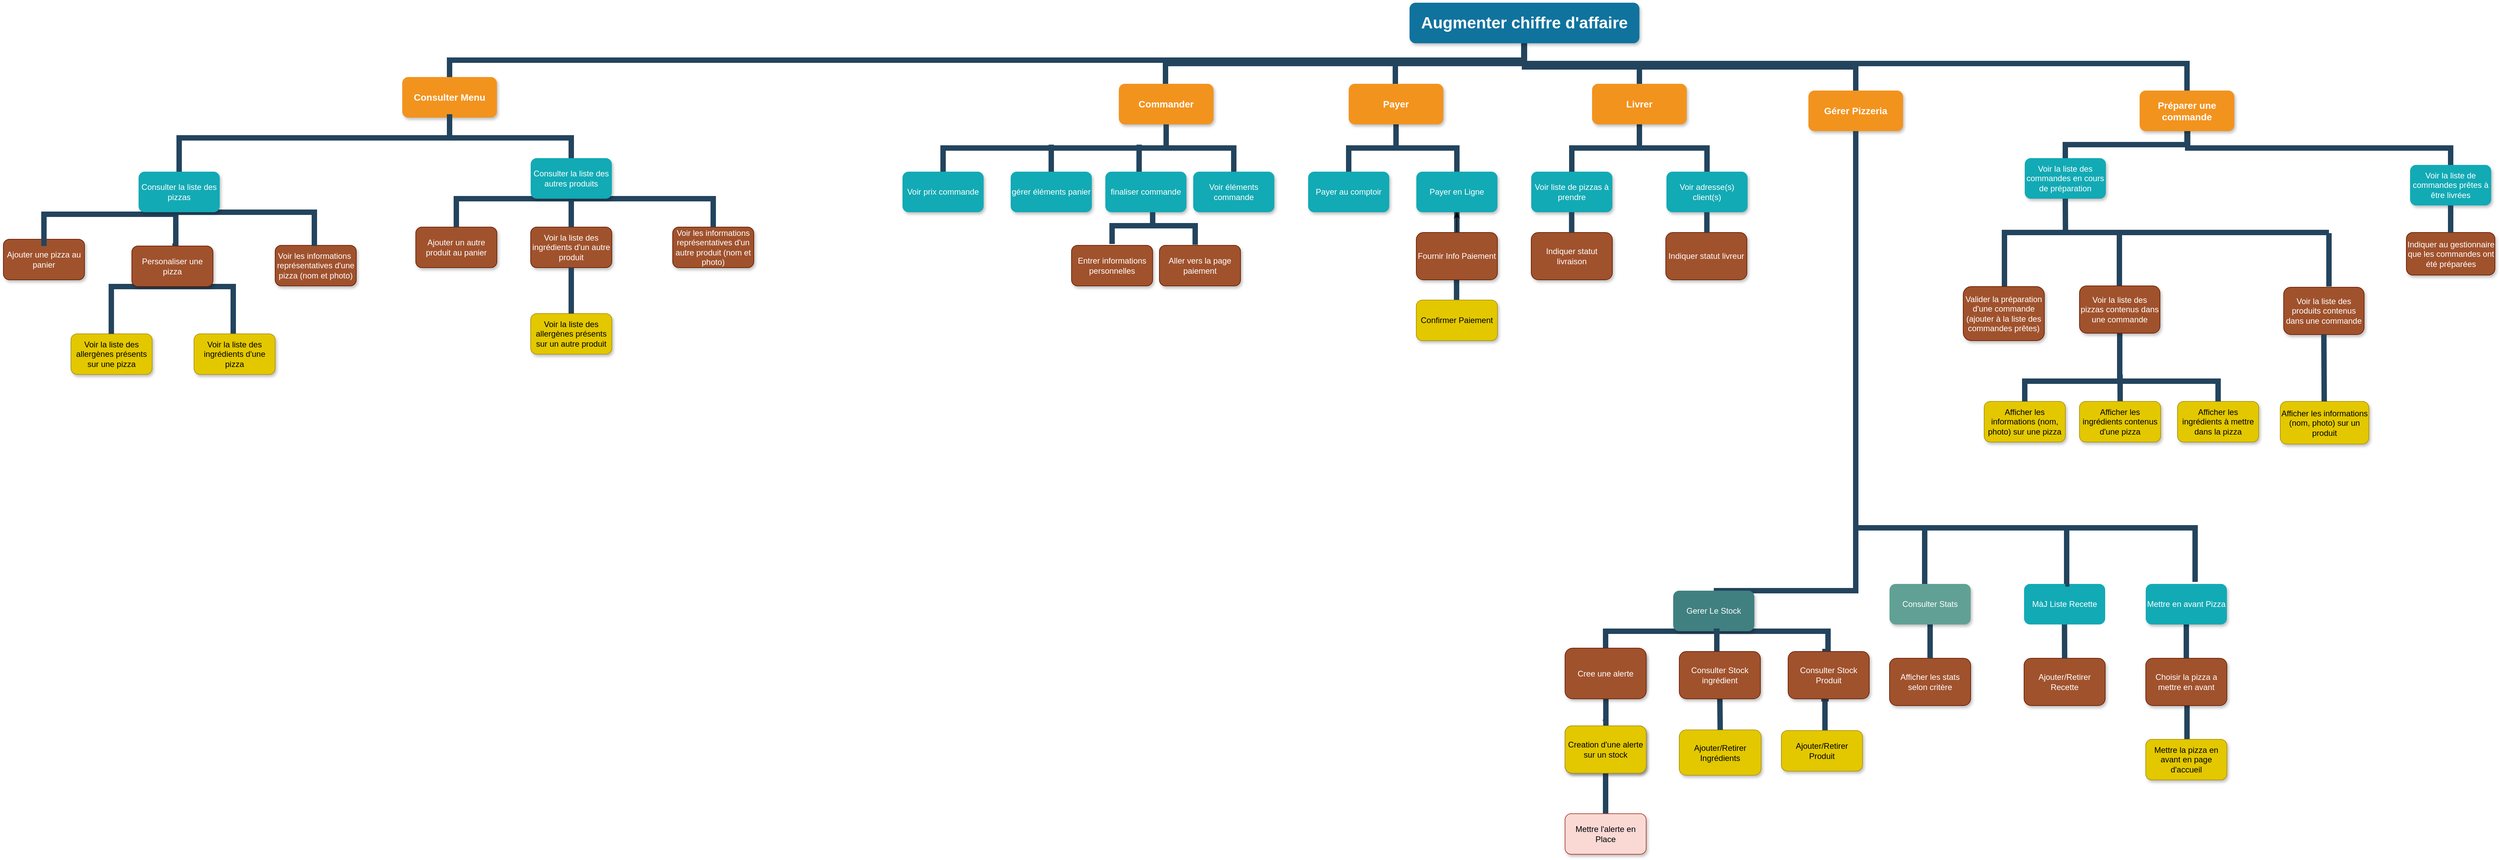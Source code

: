 <mxfile version="22.1.5" type="embed">
  <diagram name="Page-1" id="64c3da0e-402f-94eb-ee01-a36477274f13">
    <mxGraphModel grid="1" page="1" gridSize="10" guides="1" tooltips="1" connect="1" arrows="1" fold="1" pageScale="1" pageWidth="1169" pageHeight="827" background="#ffffff" math="0" shadow="0">
      <root>
        <mxCell id="0" />
        <mxCell id="1" parent="0" />
        <mxCell id="hF1sT5TiYHARfhPCqGAg-235" value="" style="edgeStyle=elbowEdgeStyle;elbow=horizontal;rounded=0;fontColor=#000000;endArrow=none;endFill=0;strokeWidth=8;strokeColor=#23445D;entryX=0.5;entryY=0;entryDx=0;entryDy=0;exitX=0.5;exitY=1;exitDx=0;exitDy=0;" edge="1" parent="1" source="181" target="V6gHmXdaTy05OcrKAaI_-267">
          <mxGeometry width="100" height="100" relative="1" as="geometry">
            <mxPoint x="1290.3" y="920.0" as="sourcePoint" />
            <mxPoint x="1289.5" y="971.4" as="targetPoint" />
            <Array as="points">
              <mxPoint x="1290" y="1000" />
              <mxPoint x="1290" y="970" />
            </Array>
          </mxGeometry>
        </mxCell>
        <mxCell id="6m1JxplxPn1tWtNCRHSB-244" value="" style="edgeStyle=elbowEdgeStyle;elbow=horizontal;rounded=0;fontColor=#000000;endArrow=none;endFill=0;strokeWidth=8;strokeColor=#23445D;entryX=0.5;entryY=0;entryDx=0;entryDy=0;" edge="1" parent="1">
          <mxGeometry width="100" height="100" relative="1" as="geometry">
            <mxPoint x="2051.2" y="650" as="sourcePoint" />
            <mxPoint x="2050.7" y="600" as="targetPoint" />
            <Array as="points" />
          </mxGeometry>
        </mxCell>
        <mxCell id="V6gHmXdaTy05OcrKAaI_-362" value="" style="edgeStyle=elbowEdgeStyle;elbow=horizontal;rounded=0;fontColor=#000000;endArrow=none;endFill=0;strokeWidth=8;strokeColor=#23445D;exitX=0.5;exitY=0;exitDx=0;exitDy=0;" edge="1" parent="1">
          <mxGeometry width="100" height="100" relative="1" as="geometry">
            <mxPoint x="599.92" y="300" as="sourcePoint" />
            <mxPoint x="599.92" y="260" as="targetPoint" />
            <Array as="points" />
          </mxGeometry>
        </mxCell>
        <mxCell id="V6gHmXdaTy05OcrKAaI_-360" value="" style="edgeStyle=elbowEdgeStyle;elbow=horizontal;rounded=0;fontColor=#000000;endArrow=none;endFill=0;strokeWidth=8;strokeColor=#23445D;exitX=0.5;exitY=0;exitDx=0;exitDy=0;" edge="1" parent="1" source="u-C1nV4K4zA9UqfMprvB-234">
          <mxGeometry width="100" height="100" relative="1" as="geometry">
            <mxPoint x="469.57" y="390" as="sourcePoint" />
            <mxPoint x="470" y="260" as="targetPoint" />
            <Array as="points" />
          </mxGeometry>
        </mxCell>
        <mxCell id="211" value="" style="edgeStyle=elbowEdgeStyle;elbow=horizontal;rounded=0;fontColor=#000000;endArrow=none;endFill=0;strokeWidth=8;strokeColor=#23445D;exitX=0.5;exitY=1;exitDx=0;exitDy=0;" edge="1" parent="1">
          <mxGeometry width="100" height="100" relative="1" as="geometry">
            <mxPoint x="1960" y="390.0" as="sourcePoint" />
            <mxPoint x="1880" y="480" as="targetPoint" />
            <Array as="points">
              <mxPoint x="1880" y="500" />
              <mxPoint x="1960" y="440.0" />
            </Array>
          </mxGeometry>
        </mxCell>
        <mxCell id="V6gHmXdaTy05OcrKAaI_-352" value="" style="edgeStyle=elbowEdgeStyle;elbow=horizontal;rounded=0;fontColor=#000000;endArrow=none;endFill=0;strokeWidth=8;strokeColor=#23445D;fontStyle=1" edge="1" parent="1">
          <mxGeometry width="100" height="100" relative="1" as="geometry">
            <mxPoint x="1069.57" y="460" as="sourcePoint" />
            <mxPoint x="1069.57" y="490" as="targetPoint" />
            <Array as="points">
              <mxPoint x="1069.57" y="470" />
            </Array>
          </mxGeometry>
        </mxCell>
        <mxCell id="212" value="" style="edgeStyle=elbowEdgeStyle;elbow=horizontal;rounded=0;fontColor=#000000;endArrow=none;endFill=0;strokeWidth=8;strokeColor=#23445D;entryX=0.5;entryY=0;entryDx=0;entryDy=0;" edge="1" parent="1" target="202">
          <mxGeometry width="100" height="100" relative="1" as="geometry">
            <mxPoint x="1960" y="390" as="sourcePoint" />
            <mxPoint x="2020" y="470" as="targetPoint" />
            <Array as="points">
              <mxPoint x="2050" y="430" />
            </Array>
          </mxGeometry>
        </mxCell>
        <mxCell id="V6gHmXdaTy05OcrKAaI_-339" value="" style="edgeStyle=elbowEdgeStyle;elbow=horizontal;rounded=0;fontColor=#000000;endArrow=none;endFill=0;strokeWidth=8;strokeColor=#23445D;exitX=0.5;exitY=1;exitDx=0;exitDy=0;entryX=0.5;entryY=0;entryDx=0;entryDy=0;" edge="1" parent="1" source="178" target="V6gHmXdaTy05OcrKAaI_-336">
          <mxGeometry width="100" height="100" relative="1" as="geometry">
            <mxPoint x="2150.07" y="1000" as="sourcePoint" />
            <mxPoint x="2150.07" y="1050" as="targetPoint" />
            <Array as="points" />
          </mxGeometry>
        </mxCell>
        <mxCell id="221" value="" style="edgeStyle=elbowEdgeStyle;elbow=vertical;rounded=0;fontColor=#000000;endArrow=none;endFill=0;strokeWidth=8;strokeColor=#23445D;" edge="1" parent="1" source="6" target="133">
          <mxGeometry width="100" height="100" relative="1" as="geometry">
            <mxPoint x="780" y="270" as="sourcePoint" />
            <mxPoint x="880" y="170" as="targetPoint" />
          </mxGeometry>
        </mxCell>
        <mxCell id="222" value="" style="edgeStyle=elbowEdgeStyle;elbow=vertical;rounded=0;fontColor=#000000;endArrow=none;endFill=0;strokeWidth=8;strokeColor=#23445D;" edge="1" parent="1" source="6" target="134">
          <mxGeometry width="100" height="100" relative="1" as="geometry">
            <mxPoint x="1030" y="280" as="sourcePoint" />
            <mxPoint x="1130" y="180" as="targetPoint" />
          </mxGeometry>
        </mxCell>
        <mxCell id="223" value="" style="edgeStyle=elbowEdgeStyle;elbow=vertical;rounded=0;fontColor=#000000;endArrow=none;endFill=0;strokeWidth=8;strokeColor=#23445D;" edge="1" parent="1" source="7" target="155">
          <mxGeometry width="100" height="100" relative="1" as="geometry">
            <mxPoint x="1340" y="300" as="sourcePoint" />
            <mxPoint x="1240" y="190" as="targetPoint" />
          </mxGeometry>
        </mxCell>
        <mxCell id="224" value="" style="edgeStyle=elbowEdgeStyle;elbow=vertical;rounded=0;fontColor=#000000;endArrow=none;endFill=0;strokeWidth=8;strokeColor=#23445D;" edge="1" parent="1" source="7" target="156">
          <mxGeometry width="100" height="100" relative="1" as="geometry">
            <mxPoint x="1430" y="290" as="sourcePoint" />
            <mxPoint x="1530" y="190" as="targetPoint" />
          </mxGeometry>
        </mxCell>
        <mxCell id="227" value="" style="edgeStyle=elbowEdgeStyle;elbow=vertical;rounded=0;fontColor=#000000;endArrow=none;endFill=0;strokeWidth=8;strokeColor=#23445D;" edge="1" parent="1" source="5" target="199">
          <mxGeometry width="100" height="100" relative="1" as="geometry">
            <mxPoint x="1970" y="300" as="sourcePoint" />
            <mxPoint x="2070" y="200" as="targetPoint" />
          </mxGeometry>
        </mxCell>
        <mxCell id="228" value="" style="edgeStyle=elbowEdgeStyle;elbow=vertical;rounded=0;fontColor=#000000;endArrow=none;endFill=0;strokeWidth=8;strokeColor=#23445D;entryX=0.5;entryY=0;entryDx=0;entryDy=0;" edge="1" parent="1" target="200">
          <mxGeometry width="100" height="100" relative="1" as="geometry">
            <mxPoint x="2151" y="240" as="sourcePoint" />
            <mxPoint x="2661.6" y="278" as="targetPoint" />
          </mxGeometry>
        </mxCell>
        <mxCell id="229" value="" style="edgeStyle=elbowEdgeStyle;elbow=vertical;rounded=0;fontColor=#000000;endArrow=none;endFill=0;strokeWidth=8;strokeColor=#23445D;" edge="1" parent="1" source="2" target="3">
          <mxGeometry width="100" height="100" relative="1" as="geometry">
            <mxPoint x="540" y="140" as="sourcePoint" />
            <mxPoint x="640" y="40" as="targetPoint" />
          </mxGeometry>
        </mxCell>
        <mxCell id="230" value="" style="edgeStyle=elbowEdgeStyle;elbow=vertical;rounded=0;fontColor=#000000;endArrow=none;endFill=0;strokeWidth=8;strokeColor=#23445D;" edge="1" parent="1">
          <mxGeometry width="100" height="100" relative="1" as="geometry">
            <mxPoint x="1169" y="120" as="sourcePoint" />
            <mxPoint x="639" y="180.0" as="targetPoint" />
            <Array as="points">
              <mxPoint x="639" y="140" />
            </Array>
          </mxGeometry>
        </mxCell>
        <mxCell id="231" value="" style="edgeStyle=elbowEdgeStyle;elbow=vertical;rounded=0;fontColor=#000000;endArrow=none;endFill=0;strokeWidth=8;strokeColor=#23445D;" edge="1" parent="1">
          <mxGeometry width="100" height="100" relative="1" as="geometry">
            <mxPoint x="1169" y="110" as="sourcePoint" />
            <mxPoint x="979" y="170.0" as="targetPoint" />
          </mxGeometry>
        </mxCell>
        <mxCell id="232" value="" style="edgeStyle=elbowEdgeStyle;elbow=vertical;rounded=0;fontColor=#000000;endArrow=none;endFill=0;strokeWidth=8;strokeColor=#23445D;" edge="1" parent="1" source="2" target="7">
          <mxGeometry width="100" height="100" relative="1" as="geometry">
            <mxPoint x="570" y="170" as="sourcePoint" />
            <mxPoint x="670" y="70" as="targetPoint" />
          </mxGeometry>
        </mxCell>
        <mxCell id="233" value="" style="edgeStyle=elbowEdgeStyle;elbow=vertical;rounded=0;fontColor=#000000;endArrow=none;endFill=0;strokeWidth=8;strokeColor=#23445D;entryX=0.5;entryY=0;entryDx=0;entryDy=0;" edge="1" parent="1" source="2" target="8">
          <mxGeometry width="100" height="100" relative="1" as="geometry">
            <mxPoint x="580" y="180" as="sourcePoint" />
            <mxPoint x="1710" y="170" as="targetPoint" />
          </mxGeometry>
        </mxCell>
        <mxCell id="234" value="" style="edgeStyle=elbowEdgeStyle;elbow=vertical;rounded=0;fontColor=#000000;endArrow=none;endFill=0;strokeWidth=8;strokeColor=#23445D;entryX=0.5;entryY=0;entryDx=0;entryDy=0;" edge="1" parent="1" target="5">
          <mxGeometry width="100" height="100" relative="1" as="geometry">
            <mxPoint x="1169" y="100" as="sourcePoint" />
            <mxPoint x="2149" y="170.0" as="targetPoint" />
          </mxGeometry>
        </mxCell>
        <mxCell id="4" value="Commander" style="whiteSpace=wrap;rounded=1;fillColor=#F2931E;strokeColor=none;shadow=1;fontColor=#FFFFFF;fontStyle=1;fontSize=14" vertex="1" parent="1">
          <mxGeometry x="570" y="170.0" width="140" height="60" as="geometry" />
        </mxCell>
        <mxCell id="5" value="Préparer une commande" style="whiteSpace=wrap;rounded=1;fillColor=#F2931E;strokeColor=none;shadow=1;fontColor=#FFFFFF;fontStyle=1;fontSize=14" vertex="1" parent="1">
          <mxGeometry x="2080" y="180.0" width="140" height="60" as="geometry" />
        </mxCell>
        <mxCell id="6" value="Payer" style="whiteSpace=wrap;rounded=1;fillColor=#F2931E;strokeColor=none;shadow=1;fontColor=#FFFFFF;fontStyle=1;fontSize=14" vertex="1" parent="1">
          <mxGeometry x="910" y="170.0" width="140" height="60" as="geometry" />
        </mxCell>
        <mxCell id="117" value="" style="edgeStyle=elbowEdgeStyle;elbow=vertical;rounded=0;fontColor=#000000;endArrow=none;endFill=0;strokeWidth=8;strokeColor=#23445D;" edge="1" parent="1" source="4" target="44">
          <mxGeometry width="100" height="100" relative="1" as="geometry">
            <mxPoint x="240" y="240.0" as="sourcePoint" />
            <mxPoint x="340" y="310" as="targetPoint" />
          </mxGeometry>
        </mxCell>
        <mxCell id="23" value="Ajouter une pizza au panier" style="whiteSpace=wrap;rounded=1;fillColor=#a0522d;strokeColor=#6D1F00;shadow=1;fontStyle=0;labelBackgroundColor=none;labelBorderColor=none;fontColor=#ffffff;" vertex="1" parent="1">
          <mxGeometry x="-1080" y="400.0" width="120" height="60" as="geometry" />
        </mxCell>
        <mxCell id="26" value="Voir les informations  représentatives d&#39;une pizza (nom et photo)" style="whiteSpace=wrap;rounded=1;fillColor=#a0522d;strokeColor=#6D1F00;shadow=1;fontColor=#ffffff;fontStyle=0" vertex="1" parent="1">
          <mxGeometry x="-678.0" y="409.0" width="120" height="60" as="geometry" />
        </mxCell>
        <mxCell id="38" value="Ajouter un autre produit au panier" style="whiteSpace=wrap;rounded=1;fillColor=#a0522d;strokeColor=#6D1F00;shadow=1;fontColor=#ffffff;fontStyle=0" vertex="1" parent="1">
          <mxGeometry x="-470.0" y="382.0" width="120" height="60" as="geometry" />
        </mxCell>
        <mxCell id="6m1JxplxPn1tWtNCRHSB-253" value="Afficher les informations (nom, photo) sur un produit" style="whiteSpace=wrap;rounded=1;fillColor=#e3c800;strokeColor=#B09500;shadow=1;fontColor=#000000;fontStyle=0" vertex="1" parent="1">
          <mxGeometry x="2288" y="640" width="131" height="63" as="geometry" />
        </mxCell>
        <mxCell id="V6gHmXdaTy05OcrKAaI_-340" value="" style="edgeStyle=elbowEdgeStyle;elbow=horizontal;rounded=0;fontColor=#000000;endArrow=none;endFill=0;strokeWidth=8;strokeColor=#23445D;exitX=0.5;exitY=1;exitDx=0;exitDy=0;" edge="1" parent="1" target="V6gHmXdaTy05OcrKAaI_-347">
          <mxGeometry width="100" height="100" relative="1" as="geometry">
            <mxPoint x="2150" y="1090" as="sourcePoint" />
            <mxPoint x="2150" y="1140" as="targetPoint" />
            <Array as="points" />
          </mxGeometry>
        </mxCell>
        <mxCell id="150" value="" style="edgeStyle=elbowEdgeStyle;elbow=horizontal;rounded=0;fontColor=#000000;endArrow=none;endFill=0;strokeWidth=8;strokeColor=#23445D;" edge="1" parent="1" source="134">
          <mxGeometry width="100" height="100" relative="1" as="geometry">
            <mxPoint x="980" y="330.0" as="sourcePoint" />
            <mxPoint x="1070" y="390" as="targetPoint" />
            <Array as="points">
              <mxPoint x="1070" y="370" />
            </Array>
          </mxGeometry>
        </mxCell>
        <mxCell id="134" value="Payer en Ligne" style="whiteSpace=wrap;rounded=1;fillColor=#12AAB5;strokeColor=none;shadow=1;fontColor=#FFFFFF;" vertex="1" parent="1">
          <mxGeometry x="1010.0" y="300.0" width="120" height="60" as="geometry" />
        </mxCell>
        <mxCell id="155" value="Voir liste de pizzas à prendre" style="whiteSpace=wrap;rounded=1;fillColor=#12AAB5;strokeColor=none;shadow=1;fontColor=#FFFFFF;" vertex="1" parent="1">
          <mxGeometry x="1180.0" y="300.0" width="120" height="60" as="geometry" />
        </mxCell>
        <mxCell id="V6gHmXdaTy05OcrKAaI_-268" value="Creation  d&#39;une alerte" style="whiteSpace=wrap;rounded=1;fillColor=#a0522d;strokeColor=#6D1F00;shadow=1;fontStyle=0;fontColor=#ffffff;" vertex="1" parent="1">
          <mxGeometry x="1230" y="1120" width="120" height="70" as="geometry" />
        </mxCell>
        <mxCell id="156" value="Voir adresse(s) client(s)" style="whiteSpace=wrap;rounded=1;fillColor=#12AAB5;strokeColor=none;shadow=1;fontColor=#FFFFFF;" vertex="1" parent="1">
          <mxGeometry x="1380.0" y="300.0" width="120" height="60" as="geometry" />
        </mxCell>
        <mxCell id="44" value="Voir éléments commande" style="whiteSpace=wrap;rounded=1;fillColor=#12AAB5;strokeColor=none;shadow=1;fontColor=#FFFFFF;" vertex="1" parent="1">
          <mxGeometry x="680.0" y="300.0" width="120" height="60" as="geometry" />
        </mxCell>
        <mxCell id="43" value="Voir prix commande" style="whiteSpace=wrap;rounded=1;fillColor=#12AAB5;strokeColor=none;shadow=1;fontColor=#FFFFFF;" vertex="1" parent="1">
          <mxGeometry x="250.0" y="300.0" width="120" height="60" as="geometry" />
        </mxCell>
        <mxCell id="V6gHmXdaTy05OcrKAaI_-275" value="Afficher les stats selon critère" style="whiteSpace=wrap;rounded=1;fillColor=#a0522d;strokeColor=#6D1F00;shadow=1;fontStyle=0;fontColor=#ffffff;" vertex="1" parent="1">
          <mxGeometry x="1710" y="1020" width="120" height="70" as="geometry" />
        </mxCell>
        <mxCell id="3" value="Consulter Menu" style="whiteSpace=wrap;rounded=1;fillColor=#F2931E;strokeColor=none;shadow=1;fontColor=#FFFFFF;fontStyle=1;fontSize=14" vertex="1" parent="1">
          <mxGeometry x="-490" y="160.0" width="140" height="60" as="geometry" />
        </mxCell>
        <mxCell id="V6gHmXdaTy05OcrKAaI_-353" value="" style="edgeStyle=elbowEdgeStyle;elbow=horizontal;rounded=0;fontColor=#000000;endArrow=none;endFill=0;strokeWidth=8;strokeColor=#23445D;" edge="1" parent="1">
          <mxGeometry width="100" height="100" relative="1" as="geometry">
            <mxPoint x="599.62" y="260" as="sourcePoint" />
            <mxPoint x="600" y="260" as="targetPoint" />
            <Array as="points" />
          </mxGeometry>
        </mxCell>
        <mxCell id="40" value="Voir les informations représentatives d&#39;un autre produit (nom et photo)" style="whiteSpace=wrap;rounded=1;fillColor=#a0522d;strokeColor=#6D1F00;shadow=1;fontColor=#ffffff;fontStyle=0" vertex="1" parent="1">
          <mxGeometry x="-90.0" y="382.0" width="120" height="60" as="geometry" />
        </mxCell>
        <mxCell id="V6gHmXdaTy05OcrKAaI_-336" value="Choisir la pizza a mettre en avant" style="whiteSpace=wrap;rounded=1;fillColor=#a0522d;strokeColor=#6D1F00;shadow=1;fontStyle=0;fontColor=#ffffff;" vertex="1" parent="1">
          <mxGeometry x="2089" y="1020" width="120" height="70" as="geometry" />
        </mxCell>
        <mxCell id="103" value="" style="edgeStyle=elbowEdgeStyle;elbow=vertical;rounded=0;fontColor=#000000;endArrow=none;endFill=0;strokeWidth=8;strokeColor=#23445D;" edge="1" parent="1" source="3" target="10">
          <mxGeometry width="100" height="100" relative="1" as="geometry">
            <mxPoint x="-240" y="280" as="sourcePoint" />
            <mxPoint x="-140" y="180" as="targetPoint" />
            <Array as="points">
              <mxPoint x="-420" y="250" />
            </Array>
          </mxGeometry>
        </mxCell>
        <mxCell id="133" value="Payer au comptoir" style="whiteSpace=wrap;rounded=1;fillColor=#12AAB5;strokeColor=none;shadow=1;fontColor=#FFFFFF;" vertex="1" parent="1">
          <mxGeometry x="850.0" y="300.0" width="120" height="60" as="geometry" />
        </mxCell>
        <mxCell id="V6gHmXdaTy05OcrKAaI_-272" value="" style="edgeStyle=elbowEdgeStyle;elbow=horizontal;rounded=0;fontColor=#000000;endArrow=none;endFill=0;strokeWidth=8;strokeColor=#23445D;entryX=0.5;entryY=0;entryDx=0;entryDy=0;exitX=0.5;exitY=1;exitDx=0;exitDy=0;" edge="1" parent="1" source="V6gHmXdaTy05OcrKAaI_-268" target="V6gHmXdaTy05OcrKAaI_-269">
          <mxGeometry width="100" height="100" relative="1" as="geometry">
            <mxPoint x="1210" y="1200" as="sourcePoint" />
            <mxPoint x="1220" y="1250" as="targetPoint" />
            <Array as="points" />
          </mxGeometry>
        </mxCell>
        <mxCell id="u-C1nV4K4zA9UqfMprvB-236" value="Aller vers la page paiement" style="whiteSpace=wrap;rounded=1;fillColor=#a0522d;strokeColor=#6D1F00;shadow=1;fontColor=#ffffff;fontStyle=0" vertex="1" parent="1">
          <mxGeometry x="630.0" y="409.0" width="120" height="60" as="geometry" />
        </mxCell>
        <mxCell id="178" value="Mettre en avant Pizza" style="whiteSpace=wrap;rounded=1;fillColor=#12AAB5;strokeColor=none;shadow=1;fontColor=#FFFFFF;" vertex="1" parent="1">
          <mxGeometry x="2089" y="910.0" width="120" height="60" as="geometry" />
        </mxCell>
        <mxCell id="V6gHmXdaTy05OcrKAaI_-350" value="Confirmer Paiement" style="whiteSpace=wrap;rounded=1;fillColor=#e3c800;strokeColor=#B09500;shadow=1;fontColor=#000000;fontStyle=0" vertex="1" parent="1">
          <mxGeometry x="1010.0" y="490.0" width="120" height="60" as="geometry" />
        </mxCell>
        <mxCell id="ShuSaSzqqZQVsuANjubq-240" value="finaliser commande" style="whiteSpace=wrap;rounded=1;fillColor=#12AAB5;strokeColor=none;shadow=1;fontColor=#FFFFFF;" vertex="1" parent="1">
          <mxGeometry x="550.0" y="300.0" width="120" height="60" as="geometry" />
        </mxCell>
        <mxCell id="ShuSaSzqqZQVsuANjubq-244" value="" style="edgeStyle=elbowEdgeStyle;elbow=vertical;rounded=0;fontColor=#000000;endArrow=none;endFill=0;strokeWidth=8;strokeColor=#23445D;entryX=0.441;entryY=-0.014;entryDx=0;entryDy=0;entryPerimeter=0;" edge="1" parent="1" target="u-C1nV4K4zA9UqfMprvB-236">
          <mxGeometry width="100" height="100" relative="1" as="geometry">
            <mxPoint x="620" y="360" as="sourcePoint" />
            <mxPoint x="735.88" y="410.18" as="targetPoint" />
            <Array as="points">
              <mxPoint x="650" y="380" />
            </Array>
          </mxGeometry>
        </mxCell>
        <mxCell id="116" value="" style="edgeStyle=elbowEdgeStyle;elbow=vertical;rounded=0;fontColor=#000000;endArrow=none;endFill=0;strokeWidth=8;strokeColor=#23445D;" edge="1" parent="1" source="4" target="43">
          <mxGeometry width="100" height="100" relative="1" as="geometry">
            <mxPoint x="240" y="240.0" as="sourcePoint" />
            <mxPoint x="140" y="310" as="targetPoint" />
          </mxGeometry>
        </mxCell>
        <mxCell id="27" value="Voir la liste des allergènes présents sur une pizza" style="whiteSpace=wrap;rounded=1;fillColor=#e3c800;strokeColor=#B09500;shadow=1;fontColor=#000000;fontStyle=0" vertex="1" parent="1">
          <mxGeometry x="-980.0" y="540.0" width="120" height="60" as="geometry" />
        </mxCell>
        <mxCell id="V6gHmXdaTy05OcrKAaI_-335" value="Ajouter/Retirer Recette" style="whiteSpace=wrap;rounded=1;fillColor=#a0522d;strokeColor=#6D1F00;shadow=1;fontStyle=0;fontColor=#ffffff;" vertex="1" parent="1">
          <mxGeometry x="1909" y="1020" width="120" height="70" as="geometry" />
        </mxCell>
        <mxCell id="ShuSaSzqqZQVsuANjubq-234" value="" style="edgeStyle=orthogonalEdgeStyle;rounded=0;orthogonalLoop=1;jettySize=auto;html=1;" edge="1" parent="1" source="V6gHmXdaTy05OcrKAaI_-348" target="134">
          <mxGeometry relative="1" as="geometry" />
        </mxCell>
        <mxCell id="200" value="Voir la liste de commandes prêtes à être livrées" style="whiteSpace=wrap;rounded=1;fillColor=#12AAB5;strokeColor=none;shadow=1;fontColor=#FFFFFF;" vertex="1" parent="1">
          <mxGeometry x="2480" y="290" width="120" height="60" as="geometry" />
        </mxCell>
        <mxCell id="u-C1nV4K4zA9UqfMprvB-235" value="Entrer informations personnelles" style="whiteSpace=wrap;rounded=1;fillColor=#a0522d;strokeColor=#6D1F00;shadow=1;fontColor=#ffffff;fontStyle=0" vertex="1" parent="1">
          <mxGeometry x="500.0" y="409.0" width="120" height="60" as="geometry" />
        </mxCell>
        <mxCell id="2" value="Augmenter chiffre d&#39;affaire" style="whiteSpace=wrap;rounded=1;shadow=1;fillColor=#10739E;strokeColor=none;fontColor=#FFFFFF;fontStyle=1;fontSize=24" vertex="1" parent="1">
          <mxGeometry x="1000" y="50" width="340" height="60" as="geometry" />
        </mxCell>
        <mxCell id="177" value="MàJ Liste Recette " style="whiteSpace=wrap;rounded=1;fillColor=#12AAB5;strokeColor=none;shadow=0;fontColor=#FFFFFF;" vertex="1" parent="1">
          <mxGeometry x="1909.0" y="910.0" width="120" height="60" as="geometry" />
        </mxCell>
        <mxCell id="205" value="Afficher les ingrédients à mettre dans la pizza" style="whiteSpace=wrap;rounded=1;fillColor=#e3c800;strokeColor=#B09500;shadow=1;fontColor=#000000;fontStyle=0" vertex="1" parent="1">
          <mxGeometry x="2136" y="640.0" width="120" height="60" as="geometry" />
        </mxCell>
        <mxCell id="201" value="Valider la préparation d&#39;une commande (ajouter à la liste des commandes prêtes)" style="whiteSpace=wrap;rounded=1;fillColor=#a0522d;strokeColor=#6D1F00;shadow=1;fontColor=#ffffff;fontStyle=0" vertex="1" parent="1">
          <mxGeometry x="1819" y="470" width="120" height="80" as="geometry" />
        </mxCell>
        <mxCell id="8" value="Gérer Pizzeria" style="whiteSpace=wrap;rounded=1;fillColor=#F2931E;strokeColor=none;shadow=1;fontColor=#FFFFFF;fontStyle=1;fontSize=14" vertex="1" parent="1">
          <mxGeometry x="1590" y="180.0" width="140" height="60" as="geometry" />
        </mxCell>
        <mxCell id="u-C1nV4K4zA9UqfMprvB-234" value="gérer éléments panier" style="whiteSpace=wrap;rounded=1;fillColor=#12AAB5;strokeColor=none;shadow=1;fontColor=#FFFFFF;" vertex="1" parent="1">
          <mxGeometry x="410.0" y="300.0" width="120" height="60" as="geometry" />
        </mxCell>
        <mxCell id="199" value="Voir la liste des commandes en cours de préparation" style="whiteSpace=wrap;rounded=1;fillColor=#12AAB5;strokeColor=none;shadow=1;fontColor=#FFFFFF;" vertex="1" parent="1">
          <mxGeometry x="1910.0" y="280.0" width="120" height="60" as="geometry" />
        </mxCell>
        <mxCell id="V6gHmXdaTy05OcrKAaI_-348" value="Fournir Info Paiement" style="whiteSpace=wrap;rounded=1;fillColor=#a0522d;strokeColor=#6D1F00;shadow=1;fontStyle=0;fontColor=#ffffff;" vertex="1" parent="1">
          <mxGeometry x="1010" y="390" width="120" height="70" as="geometry" />
        </mxCell>
        <mxCell id="V6gHmXdaTy05OcrKAaI_-315" value="" style="edgeStyle=elbowEdgeStyle;elbow=horizontal;rounded=0;fontColor=#000000;endArrow=none;endFill=0;strokeWidth=8;strokeColor=#23445D;entryX=0.5;entryY=0;entryDx=0;entryDy=0;" edge="1" parent="1">
          <mxGeometry width="100" height="100" relative="1" as="geometry">
            <mxPoint x="1761" y="830" as="sourcePoint" />
            <mxPoint x="1760" y="910" as="targetPoint" />
            <Array as="points">
              <mxPoint x="1762" y="860" />
            </Array>
          </mxGeometry>
        </mxCell>
        <mxCell id="7" value="Livrer" style="whiteSpace=wrap;rounded=1;fillColor=#F2931E;strokeColor=none;shadow=1;fontColor=#FFFFFF;fontStyle=1;fontSize=14" vertex="1" parent="1">
          <mxGeometry x="1270" y="170.0" width="140" height="60" as="geometry" />
        </mxCell>
        <mxCell id="V6gHmXdaTy05OcrKAaI_-334" value="" style="edgeStyle=elbowEdgeStyle;elbow=horizontal;rounded=0;fontColor=#000000;endArrow=none;endFill=0;strokeWidth=8;strokeColor=#23445D;exitX=0.5;exitY=1;exitDx=0;exitDy=0;entryX=0.5;entryY=0;entryDx=0;entryDy=0;" edge="1" parent="1">
          <mxGeometry width="100" height="100" relative="1" as="geometry">
            <mxPoint x="1968.79" y="970" as="sourcePoint" />
            <mxPoint x="1968.79" y="1020" as="targetPoint" />
            <Array as="points" />
          </mxGeometry>
        </mxCell>
        <mxCell id="204" value="Afficher les informations (nom, photo) sur une pizza" style="whiteSpace=wrap;rounded=1;fillColor=#e3c800;strokeColor=#B09500;shadow=1;fontColor=#000000;fontStyle=0" vertex="1" parent="1">
          <mxGeometry x="1850" y="640.0" width="120" height="60" as="geometry" />
        </mxCell>
        <mxCell id="6m1JxplxPn1tWtNCRHSB-250" value="Voir la liste des produits contenus dans une commande" style="whiteSpace=wrap;rounded=1;fillColor=#a0522d;strokeColor=#6D1F00;shadow=1;fontStyle=0;fontColor=#ffffff;" vertex="1" parent="1">
          <mxGeometry x="2293" y="471" width="119" height="70" as="geometry" />
        </mxCell>
        <mxCell id="hF1sT5TiYHARfhPCqGAg-234" value="" style="edgeStyle=orthogonalEdgeStyle;rounded=0;orthogonalLoop=1;jettySize=auto;html=1;" edge="1" parent="1" source="V6gHmXdaTy05OcrKAaI_-267" target="V6gHmXdaTy05OcrKAaI_-268">
          <mxGeometry relative="1" as="geometry" />
        </mxCell>
        <mxCell id="V6gHmXdaTy05OcrKAaI_-267" value="Cree Une Alerte" style="whiteSpace=wrap;rounded=1;fillColor=#008080;strokeColor=none;shadow=1;fontColor=#FFFFFF;fontStyle=0" vertex="1" parent="1">
          <mxGeometry x="1230.0" y="1010" width="120" height="60" as="geometry" />
        </mxCell>
        <mxCell id="203" value="Afficher les ingrédients contenus d&#39;une pizza" style="whiteSpace=wrap;rounded=1;fillColor=#e3c800;strokeColor=#B09500;shadow=1;fontColor=#000000;fontStyle=0" vertex="1" parent="1">
          <mxGeometry x="1991.0" y="640.0" width="120" height="60" as="geometry" />
        </mxCell>
        <mxCell id="ShuSaSzqqZQVsuANjubq-243" value="" style="edgeStyle=elbowEdgeStyle;elbow=vertical;rounded=0;fontColor=#000000;endArrow=none;endFill=0;strokeWidth=8;strokeColor=#23445D;" edge="1" parent="1">
          <mxGeometry width="100" height="100" relative="1" as="geometry">
            <mxPoint x="620" y="362" as="sourcePoint" />
            <mxPoint x="560" y="407" as="targetPoint" />
            <Array as="points">
              <mxPoint x="590" y="380" />
            </Array>
          </mxGeometry>
        </mxCell>
        <mxCell id="41" value="Voir la liste des allergènes présents sur un autre produit" style="whiteSpace=wrap;rounded=1;fillColor=#e3c800;strokeColor=#B09500;shadow=1;fontColor=#000000;fontStyle=0" vertex="1" parent="1">
          <mxGeometry x="-300.0" y="510.0" width="120" height="60" as="geometry" />
        </mxCell>
        <mxCell id="V6gHmXdaTy05OcrKAaI_-356" value="" style="edgeStyle=elbowEdgeStyle;elbow=vertical;rounded=0;fontColor=#000000;endArrow=none;endFill=0;strokeWidth=8;strokeColor=#23445D;exitX=0.5;exitY=1;exitDx=0;exitDy=0;entryX=0.5;entryY=0;entryDx=0;entryDy=0;" edge="1" parent="1" source="202" target="204">
          <mxGeometry width="100" height="100" relative="1" as="geometry">
            <mxPoint x="2060" y="550" as="sourcePoint" />
            <mxPoint x="2060" y="630" as="targetPoint" />
            <Array as="points">
              <mxPoint x="1930" y="610" />
            </Array>
          </mxGeometry>
        </mxCell>
        <mxCell id="V6gHmXdaTy05OcrKAaI_-269" value="Mettre l&#39;alerte en Place" style="whiteSpace=wrap;rounded=1;fillColor=#fad9d5;strokeColor=#ae4132;shadow=1;fontStyle=0" vertex="1" parent="1">
          <mxGeometry x="1230.0" y="1250.0" width="120" height="60" as="geometry" />
        </mxCell>
        <mxCell id="V6gHmXdaTy05OcrKAaI_-357" value="" style="edgeStyle=elbowEdgeStyle;elbow=vertical;rounded=0;fontColor=#000000;endArrow=none;endFill=0;strokeWidth=8;strokeColor=#23445D;exitX=0.5;exitY=1;exitDx=0;exitDy=0;entryX=0.5;entryY=0;entryDx=0;entryDy=0;" edge="1" parent="1" source="202" target="205">
          <mxGeometry width="100" height="100" relative="1" as="geometry">
            <mxPoint x="2070" y="560" as="sourcePoint" />
            <mxPoint x="2070" y="640" as="targetPoint" />
            <Array as="points">
              <mxPoint x="2130" y="610" />
            </Array>
          </mxGeometry>
        </mxCell>
        <mxCell id="V6gHmXdaTy05OcrKAaI_-363" value="" style="edgeStyle=elbowEdgeStyle;elbow=horizontal;rounded=0;fontColor=#000000;endArrow=none;endFill=0;strokeWidth=8;strokeColor=#23445D;entryX=0.5;entryY=0;entryDx=0;entryDy=0;" edge="1" parent="1">
          <mxGeometry width="100" height="100" relative="1" as="geometry">
            <mxPoint x="1970.25" y="390" as="sourcePoint" />
            <mxPoint x="1969.75" y="340" as="targetPoint" />
            <Array as="points" />
          </mxGeometry>
        </mxCell>
        <mxCell id="V6gHmXdaTy05OcrKAaI_-314" value="" style="edgeStyle=elbowEdgeStyle;elbow=horizontal;rounded=0;fontColor=#000000;endArrow=none;endFill=0;strokeWidth=8;strokeColor=#23445D;" edge="1" parent="1">
          <mxGeometry width="100" height="100" relative="1" as="geometry">
            <mxPoint x="2162" y="907" as="sourcePoint" />
            <mxPoint x="1658" y="827" as="targetPoint" />
            <Array as="points">
              <mxPoint x="2162" y="817" />
            </Array>
          </mxGeometry>
        </mxCell>
        <mxCell id="V6gHmXdaTy05OcrKAaI_-266" value="" style="edgeStyle=elbowEdgeStyle;elbow=horizontal;rounded=0;fontColor=#000000;endArrow=none;endFill=0;strokeWidth=8;strokeColor=#23445D;entryX=0.535;entryY=0.02;entryDx=0;entryDy=0;entryPerimeter=0;" edge="1" parent="1">
          <mxGeometry width="100" height="100" relative="1" as="geometry">
            <mxPoint x="1290.4" y="1068.6" as="sourcePoint" />
            <mxPoint x="1289.6" y="1120" as="targetPoint" />
            <Array as="points">
              <mxPoint x="1290.4" y="1088.6" />
            </Array>
          </mxGeometry>
        </mxCell>
        <mxCell id="V6gHmXdaTy05OcrKAaI_-277" value="" style="edgeStyle=elbowEdgeStyle;elbow=horizontal;rounded=0;fontColor=#000000;endArrow=none;endFill=0;strokeWidth=8;strokeColor=#23445D;exitX=0.5;exitY=1;exitDx=0;exitDy=0;entryX=0.5;entryY=0;entryDx=0;entryDy=0;" edge="1" parent="1" source="179" target="V6gHmXdaTy05OcrKAaI_-275">
          <mxGeometry width="100" height="100" relative="1" as="geometry">
            <mxPoint x="1829" y="950" as="sourcePoint" />
            <mxPoint x="1919" y="950" as="targetPoint" />
            <Array as="points" />
          </mxGeometry>
        </mxCell>
        <mxCell id="6m1JxplxPn1tWtNCRHSB-251" value="Indiquer au gestionnaire que les commandes ont été préparées" style="whiteSpace=wrap;rounded=1;fillColor=#a0522d;strokeColor=#6D1F00;shadow=1;fontColor=#ffffff;fontStyle=0" vertex="1" parent="1">
          <mxGeometry x="2474.5" y="390" width="131" height="63" as="geometry" />
        </mxCell>
        <mxCell id="6m1JxplxPn1tWtNCRHSB-249" value="" style="edgeStyle=elbowEdgeStyle;elbow=horizontal;rounded=0;fontColor=#000000;endArrow=none;endFill=0;strokeWidth=8;strokeColor=#23445D;entryX=0.5;entryY=0;entryDx=0;entryDy=0;" edge="1" parent="1">
          <mxGeometry width="100" height="100" relative="1" as="geometry">
            <mxPoint x="2540" y="390" as="sourcePoint" />
            <mxPoint x="2539.5" y="350" as="targetPoint" />
            <Array as="points" />
          </mxGeometry>
        </mxCell>
        <mxCell id="V6gHmXdaTy05OcrKAaI_-316" value="" style="edgeStyle=elbowEdgeStyle;elbow=horizontal;rounded=0;fontColor=#000000;endArrow=none;endFill=0;strokeWidth=8;strokeColor=#23445D;entryX=0.5;entryY=0;entryDx=0;entryDy=0;" edge="1" parent="1">
          <mxGeometry width="100" height="100" relative="1" as="geometry">
            <mxPoint x="1971" y="830" as="sourcePoint" />
            <mxPoint x="1970" y="910" as="targetPoint" />
            <Array as="points">
              <mxPoint x="1972" y="860" />
            </Array>
          </mxGeometry>
        </mxCell>
        <mxCell id="104" value="" style="edgeStyle=elbowEdgeStyle;elbow=vertical;rounded=0;fontColor=#000000;endArrow=none;endFill=0;strokeWidth=8;strokeColor=#23445D;" edge="1" parent="1">
          <mxGeometry width="100" height="100" relative="1" as="geometry">
            <mxPoint x="-420" y="215.0" as="sourcePoint" />
            <mxPoint x="-240" y="285" as="targetPoint" />
          </mxGeometry>
        </mxCell>
        <mxCell id="V6gHmXdaTy05OcrKAaI_-347" value="Mettre la pizza en avant en page d&#39;accueil" style="whiteSpace=wrap;rounded=1;fillColor=#e3c800;strokeColor=#B09500;shadow=1;fontColor=#000000;fontStyle=0" vertex="1" parent="1">
          <mxGeometry x="2089" y="1140.0" width="120" height="60" as="geometry" />
        </mxCell>
        <mxCell id="202" value="Voir la liste des pizzas contenus dans une commande" style="whiteSpace=wrap;rounded=1;fillColor=#a0522d;strokeColor=#6D1F00;shadow=1;fontStyle=0;fontColor=#ffffff;" vertex="1" parent="1">
          <mxGeometry x="1991" y="469" width="119" height="70" as="geometry" />
        </mxCell>
        <mxCell id="V6gHmXdaTy05OcrKAaI_-308" value="" style="edgeStyle=elbowEdgeStyle;elbow=horizontal;rounded=0;fontColor=#000000;endArrow=none;endFill=0;strokeWidth=8;strokeColor=#23445D;exitX=0.5;exitY=1;exitDx=0;exitDy=0;entryX=0.5;entryY=0;entryDx=0;entryDy=0;" edge="1" parent="1" source="8" target="181">
          <mxGeometry width="100" height="100" relative="1" as="geometry">
            <mxPoint x="1601" y="170.0" as="sourcePoint" />
            <mxPoint x="1350" y="870" as="targetPoint" />
            <Array as="points">
              <mxPoint x="1660" y="830" />
            </Array>
          </mxGeometry>
        </mxCell>
        <mxCell id="dm_EX0qf1FXLAY87XQct-234" value="Voir la liste des ingrédients d&#39;un autre produit" style="whiteSpace=wrap;rounded=1;fillColor=#a0522d;strokeColor=#6D1F00;shadow=1;fontColor=#ffffff;fontStyle=0" vertex="1" parent="1">
          <mxGeometry x="-300.0" y="382.0" width="120" height="60" as="geometry" />
        </mxCell>
        <mxCell id="V6gHmXdaTy05OcrKAaI_-364" value="" style="edgeStyle=elbowEdgeStyle;elbow=horizontal;rounded=0;fontColor=#000000;endArrow=none;endFill=0;strokeWidth=8;strokeColor=#23445D;" edge="1" parent="1">
          <mxGeometry width="100" height="100" relative="1" as="geometry">
            <mxPoint x="2360" y="390" as="sourcePoint" />
            <mxPoint x="2050" y="390" as="targetPoint" />
            <Array as="points" />
          </mxGeometry>
        </mxCell>
        <mxCell id="ShuSaSzqqZQVsuANjubq-245" value="Indiquer statut livraison" style="whiteSpace=wrap;rounded=1;fillColor=#a0522d;strokeColor=#6D1F00;shadow=1;fontStyle=0;fontColor=#ffffff;" vertex="1" parent="1">
          <mxGeometry x="1180" y="390" width="120" height="70" as="geometry" />
        </mxCell>
        <mxCell id="6m1JxplxPn1tWtNCRHSB-254" value="" style="edgeStyle=elbowEdgeStyle;elbow=vertical;rounded=0;fontColor=#000000;endArrow=none;endFill=0;strokeWidth=8;strokeColor=#23445D;" edge="1" parent="1">
          <mxGeometry width="100" height="100" relative="1" as="geometry">
            <mxPoint x="2360" y="391" as="sourcePoint" />
            <mxPoint x="2360" y="470" as="targetPoint" />
            <Array as="points" />
          </mxGeometry>
        </mxCell>
        <mxCell id="ShuSaSzqqZQVsuANjubq-246" value="Indiquer statut livreur" style="whiteSpace=wrap;rounded=1;fillColor=#a0522d;strokeColor=#6D1F00;shadow=1;fontStyle=0;fontColor=#ffffff;" vertex="1" parent="1">
          <mxGeometry x="1379" y="390" width="120" height="70" as="geometry" />
        </mxCell>
        <mxCell id="6m1JxplxPn1tWtNCRHSB-255" value="" style="edgeStyle=elbowEdgeStyle;elbow=horizontal;rounded=0;fontColor=#000000;endArrow=none;endFill=0;strokeWidth=8;strokeColor=#23445D;entryX=0.5;entryY=0;entryDx=0;entryDy=0;" edge="1" parent="1" target="6m1JxplxPn1tWtNCRHSB-253">
          <mxGeometry width="100" height="100" relative="1" as="geometry">
            <mxPoint x="2352.46" y="541" as="sourcePoint" />
            <mxPoint x="2352.004" y="618.39" as="targetPoint" />
            <Array as="points" />
          </mxGeometry>
        </mxCell>
        <mxCell id="ShuSaSzqqZQVsuANjubq-248" value="" style="edgeStyle=elbowEdgeStyle;elbow=horizontal;rounded=0;fontColor=#000000;endArrow=none;endFill=0;strokeWidth=8;strokeColor=#23445D;" edge="1" parent="1">
          <mxGeometry width="100" height="100" relative="1" as="geometry">
            <mxPoint x="1239.83" y="360" as="sourcePoint" />
            <mxPoint x="1239.83" y="390" as="targetPoint" />
            <Array as="points">
              <mxPoint x="1239.83" y="370" />
            </Array>
          </mxGeometry>
        </mxCell>
        <mxCell id="ShuSaSzqqZQVsuANjubq-249" value="" style="edgeStyle=elbowEdgeStyle;elbow=horizontal;rounded=0;fontColor=#000000;endArrow=none;endFill=0;strokeWidth=8;strokeColor=#23445D;" edge="1" parent="1">
          <mxGeometry width="100" height="100" relative="1" as="geometry">
            <mxPoint x="1439.8" y="360" as="sourcePoint" />
            <mxPoint x="1439.8" y="390" as="targetPoint" />
            <Array as="points">
              <mxPoint x="1439.8" y="370" />
            </Array>
          </mxGeometry>
        </mxCell>
        <mxCell id="V6gHmXdaTy05OcrKAaI_-250" value="Ajouter/Retirer Ingrédients" style="whiteSpace=wrap;rounded=1;fillColor=#e3c800;strokeColor=#B09500;shadow=1;fontColor=#000000;fontStyle=0" vertex="1" parent="1">
          <mxGeometry x="1399" y="1126" width="121" height="67" as="geometry" />
        </mxCell>
        <mxCell id="V6gHmXdaTy05OcrKAaI_-252" value="" style="edgeStyle=elbowEdgeStyle;elbow=horizontal;rounded=0;fontColor=#000000;endArrow=none;endFill=0;strokeWidth=8;strokeColor=#23445D;exitX=0.5;exitY=1;exitDx=0;exitDy=0;" edge="1" parent="1" source="V6gHmXdaTy05OcrKAaI_-246">
          <mxGeometry width="100" height="100" relative="1" as="geometry">
            <mxPoint x="1609" y="1080" as="sourcePoint" />
            <mxPoint x="1609" y="1153" as="targetPoint" />
            <Array as="points" />
          </mxGeometry>
        </mxCell>
        <mxCell id="V6gHmXdaTy05OcrKAaI_-253" value="" style="edgeStyle=elbowEdgeStyle;elbow=horizontal;rounded=0;fontColor=#000000;endArrow=none;endFill=0;strokeWidth=8;strokeColor=#23445D;entryX=0.5;entryY=0;entryDx=0;entryDy=0;exitX=0.5;exitY=1;exitDx=0;exitDy=0;" edge="1" parent="1" source="V6gHmXdaTy05OcrKAaI_-245" target="V6gHmXdaTy05OcrKAaI_-250">
          <mxGeometry width="100" height="100" relative="1" as="geometry">
            <mxPoint x="1449" y="1090" as="sourcePoint" />
            <mxPoint x="1459" y="1140" as="targetPoint" />
            <Array as="points" />
          </mxGeometry>
        </mxCell>
        <mxCell id="V6gHmXdaTy05OcrKAaI_-248" value="" style="edgeStyle=elbowEdgeStyle;elbow=horizontal;rounded=0;fontColor=#000000;endArrow=none;endFill=0;strokeWidth=8;strokeColor=#23445D;exitX=0.5;exitY=1;exitDx=0;exitDy=0;entryX=0.5;entryY=0;entryDx=0;entryDy=0;" edge="1" parent="1" source="181" target="V6gHmXdaTy05OcrKAaI_-246">
          <mxGeometry width="100" height="100" relative="1" as="geometry">
            <mxPoint x="1549" y="960" as="sourcePoint" />
            <mxPoint x="1619" y="1020" as="targetPoint" />
            <Array as="points">
              <mxPoint x="1619" y="980" />
            </Array>
          </mxGeometry>
        </mxCell>
        <mxCell id="181" value="Gerer Le Stock" style="whiteSpace=wrap;rounded=1;fillColor=#408080;strokeColor=none;shadow=1;fontColor=#FFFFFF;fontStyle=0" vertex="1" parent="1">
          <mxGeometry x="1390.0" y="920" width="120" height="60" as="geometry" />
        </mxCell>
        <mxCell id="179" value="Consulter Stats" style="whiteSpace=wrap;rounded=1;fillColor=#61A195;strokeColor=none;shadow=1;fontColor=#FFFFFF;fontStyle=0" vertex="1" parent="1">
          <mxGeometry x="1710" y="910" width="120" height="60" as="geometry" />
        </mxCell>
        <mxCell id="hF1sT5TiYHARfhPCqGAg-236" value="Cree une alerte" style="whiteSpace=wrap;rounded=1;fillColor=#a0522d;strokeColor=#6D1F00;shadow=1;fontStyle=0;fontColor=#ffffff;" vertex="1" parent="1">
          <mxGeometry x="1230" y="1005" width="120" height="75" as="geometry" />
        </mxCell>
        <mxCell id="hF1sT5TiYHARfhPCqGAg-237" value="Creation d&#39;une alerte sur un stock" style="whiteSpace=wrap;rounded=1;fillColor=#e3c800;strokeColor=#B09500;shadow=1;fontColor=#000000;fontStyle=0" vertex="1" parent="1">
          <mxGeometry x="1230" y="1120" width="120" height="70" as="geometry" />
        </mxCell>
        <mxCell id="hF1sT5TiYHARfhPCqGAg-239" value="" style="edgeStyle=elbowEdgeStyle;elbow=horizontal;rounded=0;fontColor=#000000;endArrow=none;endFill=0;strokeWidth=8;strokeColor=#23445D;exitX=0.5;exitY=1;exitDx=0;exitDy=0;" edge="1" parent="1" source="181">
          <mxGeometry width="100" height="100" relative="1" as="geometry">
            <mxPoint x="1458.71" y="1005" as="sourcePoint" />
            <mxPoint x="1459" y="1020" as="targetPoint" />
            <Array as="points" />
          </mxGeometry>
        </mxCell>
        <mxCell id="V6gHmXdaTy05OcrKAaI_-245" value="Consulter Stock ingrédient" style="whiteSpace=wrap;rounded=1;fillColor=#a0522d;strokeColor=#6D1F00;shadow=1;fontStyle=0;fontColor=#ffffff;" vertex="1" parent="1">
          <mxGeometry x="1399" y="1010" width="120" height="70" as="geometry" />
        </mxCell>
        <mxCell id="hF1sT5TiYHARfhPCqGAg-240" value="" style="edgeStyle=elbowEdgeStyle;elbow=horizontal;rounded=0;fontColor=#000000;endArrow=none;endFill=0;strokeWidth=8;strokeColor=#23445D;exitX=0.5;exitY=1;exitDx=0;exitDy=0;entryX=0.5;entryY=0;entryDx=0;entryDy=0;" edge="1" parent="1" target="V6gHmXdaTy05OcrKAaI_-246">
          <mxGeometry width="100" height="100" relative="1" as="geometry">
            <mxPoint x="1609" y="1080" as="sourcePoint" />
            <mxPoint x="1609" y="1140.0" as="targetPoint" />
            <Array as="points" />
          </mxGeometry>
        </mxCell>
        <mxCell id="V6gHmXdaTy05OcrKAaI_-246" value="Consulter Stock Produit" style="whiteSpace=wrap;rounded=1;fillColor=#a0522d;strokeColor=#6D1F00;shadow=1;fontStyle=0;fontColor=#ffffff;" vertex="1" parent="1">
          <mxGeometry x="1560" y="1010" width="120" height="70" as="geometry" />
        </mxCell>
        <mxCell id="V6gHmXdaTy05OcrKAaI_-251" value="Ajouter/Retirer Produit" style="whiteSpace=wrap;rounded=1;fillColor=#e3c800;strokeColor=#B09500;shadow=1;fontColor=#000000;fontStyle=0" vertex="1" parent="1">
          <mxGeometry x="1550.0" y="1127.0" width="120" height="60" as="geometry" />
        </mxCell>
        <mxCell id="GvAi1KjWKJ6ykz9oC5kW-237" value="" style="edgeStyle=elbowEdgeStyle;elbow=horizontal;rounded=0;fontColor=#000000;endArrow=none;endFill=0;strokeWidth=8;strokeColor=#23445D;fontStyle=1;exitX=0.5;exitY=1;exitDx=0;exitDy=0;" edge="1" parent="1" source="24" target="27">
          <mxGeometry width="100" height="100" relative="1" as="geometry">
            <mxPoint x="-920.34" y="490" as="sourcePoint" />
            <mxPoint x="-920.34" y="520" as="targetPoint" />
            <Array as="points">
              <mxPoint x="-920.34" y="500" />
            </Array>
          </mxGeometry>
        </mxCell>
        <mxCell id="GvAi1KjWKJ6ykz9oC5kW-238" value="" style="edgeStyle=elbowEdgeStyle;elbow=horizontal;rounded=0;fontColor=#000000;endArrow=none;endFill=0;strokeWidth=8;strokeColor=#23445D;fontStyle=1;exitX=0.5;exitY=1;exitDx=0;exitDy=0;entryX=0.5;entryY=0;entryDx=0;entryDy=0;" edge="1" parent="1" source="24" target="25">
          <mxGeometry width="100" height="100" relative="1" as="geometry">
            <mxPoint x="-820" y="480" as="sourcePoint" />
            <mxPoint x="-910" y="550" as="targetPoint" />
            <Array as="points">
              <mxPoint x="-740" y="510" />
            </Array>
          </mxGeometry>
        </mxCell>
        <mxCell id="25" value="Voir la liste des ingrédients d&#39;une pizza" style="whiteSpace=wrap;rounded=1;fillColor=#e3c800;strokeColor=#B09500;shadow=1;fontColor=#000000;fontStyle=0" vertex="1" parent="1">
          <mxGeometry x="-798" y="540.0" width="120" height="60" as="geometry" />
        </mxCell>
        <mxCell id="GvAi1KjWKJ6ykz9oC5kW-239" value="" style="edgeStyle=elbowEdgeStyle;elbow=horizontal;rounded=0;fontColor=#000000;endArrow=none;endFill=0;strokeWidth=8;strokeColor=#23445D;fontStyle=1;exitX=0.5;exitY=1;exitDx=0;exitDy=0;entryX=0.5;entryY=0;entryDx=0;entryDy=0;" edge="1" parent="1" source="10" target="24">
          <mxGeometry width="100" height="100" relative="1" as="geometry">
            <mxPoint x="-820" y="480" as="sourcePoint" />
            <mxPoint x="-730" y="550" as="targetPoint" />
            <Array as="points" />
          </mxGeometry>
        </mxCell>
        <mxCell id="24" value="Personaliser une pizza" style="whiteSpace=wrap;rounded=1;fillColor=#a0522d;strokeColor=#6D1F00;shadow=1;fontColor=#ffffff;fontStyle=0" vertex="1" parent="1">
          <mxGeometry x="-890.0" y="410.0" width="120" height="60" as="geometry" />
        </mxCell>
        <mxCell id="GvAi1KjWKJ6ykz9oC5kW-240" value="" style="edgeStyle=elbowEdgeStyle;elbow=horizontal;rounded=0;fontColor=#000000;endArrow=none;endFill=0;strokeWidth=8;strokeColor=#23445D;fontStyle=1;exitX=0.46;exitY=1.05;exitDx=0;exitDy=0;exitPerimeter=0;" edge="1" parent="1" source="10">
          <mxGeometry width="100" height="100" relative="1" as="geometry">
            <mxPoint x="-929.66" y="310" as="sourcePoint" />
            <mxPoint x="-1020" y="410.0" as="targetPoint" />
            <Array as="points">
              <mxPoint x="-1020" y="340" />
            </Array>
          </mxGeometry>
        </mxCell>
        <mxCell id="GvAi1KjWKJ6ykz9oC5kW-241" value="" style="edgeStyle=elbowEdgeStyle;elbow=horizontal;rounded=0;fontColor=#000000;endArrow=none;endFill=0;strokeWidth=8;strokeColor=#23445D;fontStyle=1;exitX=0.5;exitY=1;exitDx=0;exitDy=0;entryX=0.5;entryY=0;entryDx=0;entryDy=0;" edge="1" parent="1" source="10">
          <mxGeometry width="100" height="100" relative="1" as="geometry">
            <mxPoint x="-815" y="373" as="sourcePoint" />
            <mxPoint x="-620" y="410" as="targetPoint" />
            <Array as="points">
              <mxPoint x="-620" y="380" />
            </Array>
          </mxGeometry>
        </mxCell>
        <mxCell id="10" value="Consulter la liste des pizzas" style="whiteSpace=wrap;rounded=1;fillColor=#12AAB5;strokeColor=none;shadow=1;fontColor=#FFFFFF;" vertex="1" parent="1">
          <mxGeometry x="-880" y="300.0" width="120" height="60" as="geometry" />
        </mxCell>
        <mxCell id="GvAi1KjWKJ6ykz9oC5kW-243" value="" style="edgeStyle=elbowEdgeStyle;elbow=horizontal;rounded=0;fontColor=#000000;endArrow=none;endFill=0;strokeWidth=8;strokeColor=#23445D;fontStyle=1;exitX=0.5;exitY=1;exitDx=0;exitDy=0;entryX=0.5;entryY=0;entryDx=0;entryDy=0;" edge="1" parent="1" source="12" target="38">
          <mxGeometry width="100" height="100" relative="1" as="geometry">
            <mxPoint x="-480" y="505" as="sourcePoint" />
            <mxPoint x="-280" y="555" as="targetPoint" />
            <Array as="points">
              <mxPoint x="-410" y="350" />
            </Array>
          </mxGeometry>
        </mxCell>
        <mxCell id="GvAi1KjWKJ6ykz9oC5kW-244" value="" style="edgeStyle=elbowEdgeStyle;elbow=horizontal;rounded=0;fontColor=#000000;endArrow=none;endFill=0;strokeWidth=8;strokeColor=#23445D;fontStyle=1;exitX=0.5;exitY=0;exitDx=0;exitDy=0;entryX=0.5;entryY=1;entryDx=0;entryDy=0;" edge="1" parent="1" source="dm_EX0qf1FXLAY87XQct-234" target="12">
          <mxGeometry width="100" height="100" relative="1" as="geometry">
            <mxPoint x="-810" y="330" as="sourcePoint" />
            <mxPoint x="-610" y="380" as="targetPoint" />
            <Array as="points" />
          </mxGeometry>
        </mxCell>
        <mxCell id="GvAi1KjWKJ6ykz9oC5kW-245" value="" style="edgeStyle=elbowEdgeStyle;elbow=horizontal;rounded=0;fontColor=#000000;endArrow=none;endFill=0;strokeWidth=8;strokeColor=#23445D;fontStyle=1;exitX=0.5;exitY=1;exitDx=0;exitDy=0;entryX=0.5;entryY=0;entryDx=0;entryDy=0;" edge="1" parent="1" source="12" target="40">
          <mxGeometry width="100" height="100" relative="1" as="geometry">
            <mxPoint x="-230" y="360" as="sourcePoint" />
            <mxPoint x="-400" y="392" as="targetPoint" />
            <Array as="points">
              <mxPoint x="-30" y="360" />
            </Array>
          </mxGeometry>
        </mxCell>
        <mxCell id="12" value="Consulter la liste des autres produits" style="whiteSpace=wrap;rounded=1;fillColor=#12AAB5;strokeColor=none;shadow=1;fontColor=#FFFFFF;" vertex="1" parent="1">
          <mxGeometry x="-300" y="280" width="120" height="60" as="geometry" />
        </mxCell>
        <mxCell id="GvAi1KjWKJ6ykz9oC5kW-247" value="" style="edgeStyle=elbowEdgeStyle;elbow=horizontal;rounded=0;fontColor=#000000;endArrow=none;endFill=0;strokeWidth=8;strokeColor=#23445D;fontStyle=1;exitX=0.5;exitY=1;exitDx=0;exitDy=0;entryX=0.5;entryY=0;entryDx=0;entryDy=0;" edge="1" parent="1" source="dm_EX0qf1FXLAY87XQct-234" target="41">
          <mxGeometry width="100" height="100" relative="1" as="geometry">
            <mxPoint x="-430" y="539" as="sourcePoint" />
            <mxPoint x="-340" y="609" as="targetPoint" />
            <Array as="points">
              <mxPoint x="-240" y="480" />
            </Array>
          </mxGeometry>
        </mxCell>
      </root>
    </mxGraphModel>
  </diagram>
</mxfile>

